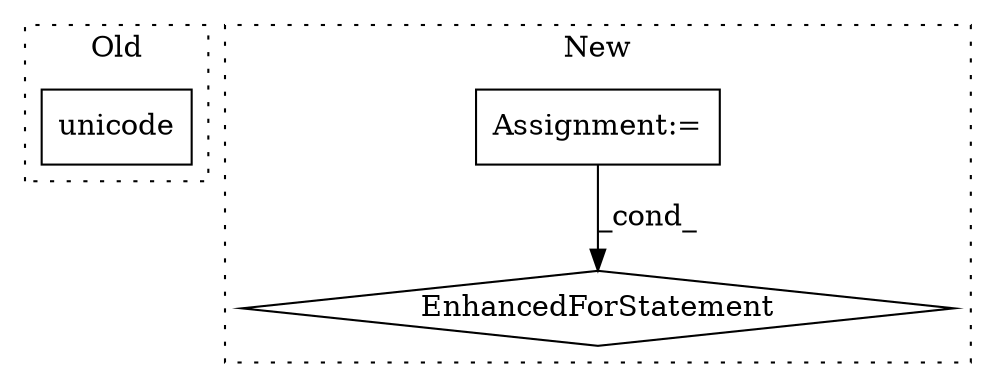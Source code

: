 digraph G {
subgraph cluster0 {
1 [label="unicode" a="32" s="2017,2037" l="8,1" shape="box"];
label = "Old";
style="dotted";
}
subgraph cluster1 {
2 [label="EnhancedForStatement" a="70" s="1167,1255" l="53,2" shape="diamond"];
3 [label="Assignment:=" a="7" s="1030" l="1" shape="box"];
label = "New";
style="dotted";
}
3 -> 2 [label="_cond_"];
}